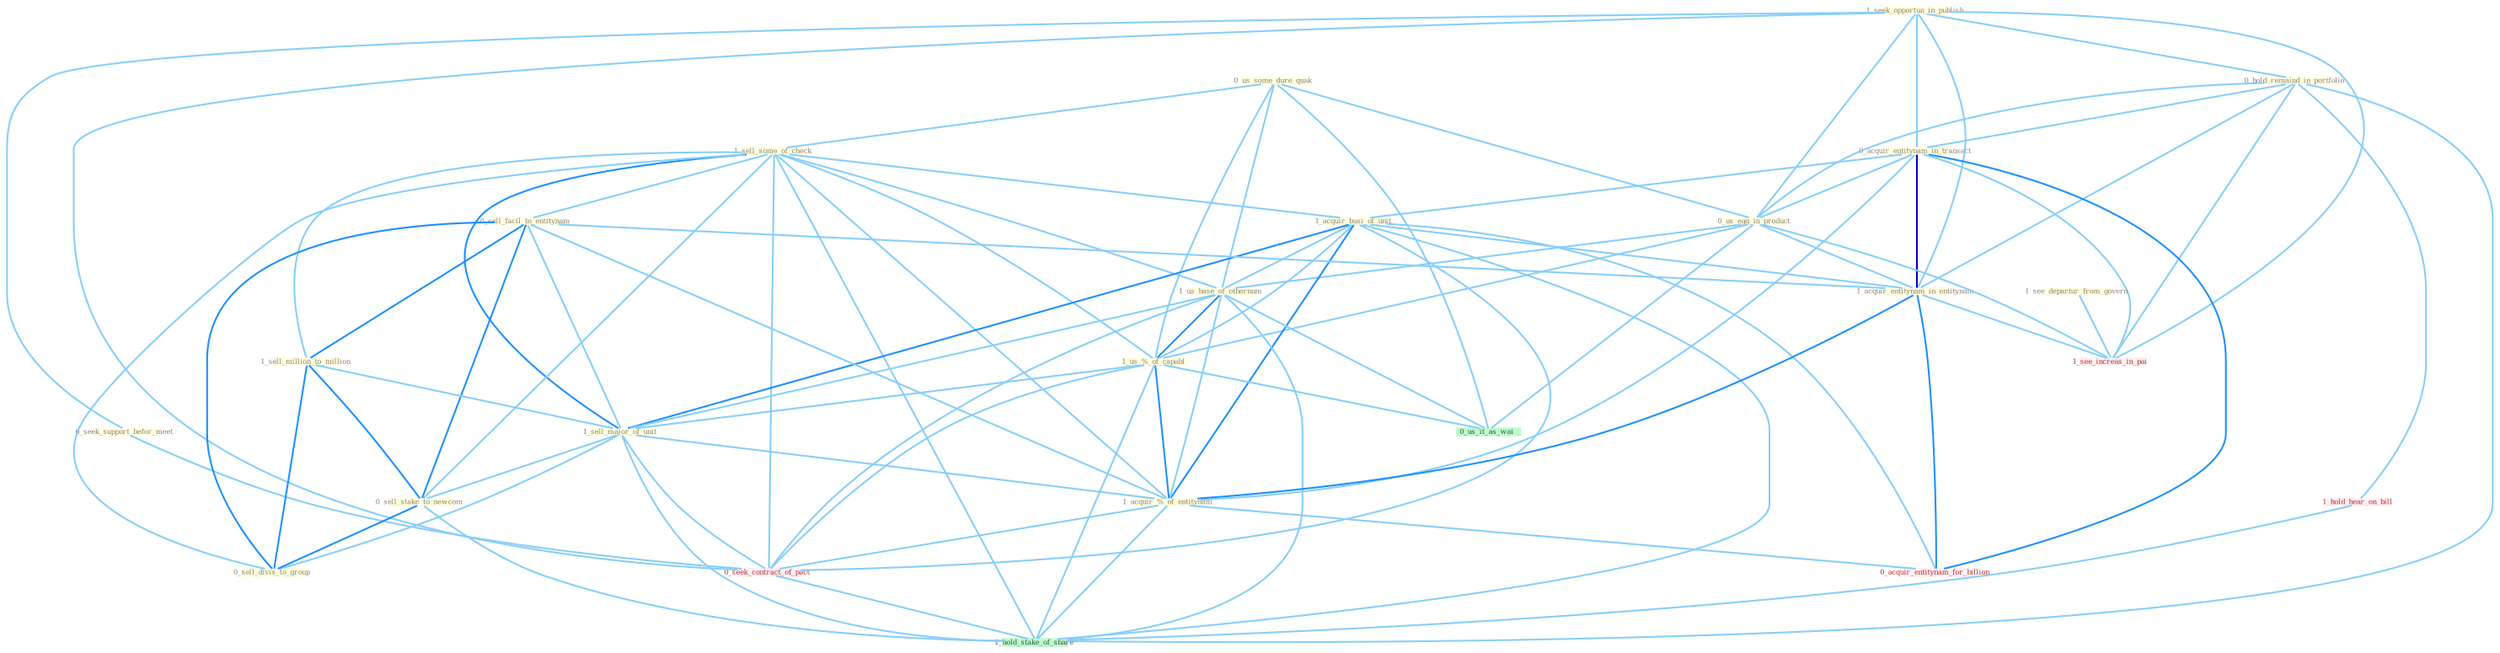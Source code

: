 Graph G{ 
    node
    [shape=polygon,style=filled,width=.5,height=.06,color="#BDFCC9",fixedsize=true,fontsize=4,
    fontcolor="#2f4f4f"];
    {node
    [color="#ffffe0", fontcolor="#8b7d6b"] "1_seek_opportun_in_publish " "0_us_some_dure_quak " "0_hold_remaind_in_portfolio " "0_acquir_entitynam_in_transact " "0_us_egg_in_product " "1_sell_some_of_check " "1_acquir_busi_of_unit " "0_seek_support_befor_meet " "0_sell_facil_to_entitynam " "1_sell_million_to_million " "1_us_base_of_othernum " "1_see_departur_from_govern " "1_us_%_of_capabl " "1_acquir_entitynam_in_entitynam " "1_sell_major_of_unit " "0_sell_stake_to_newcom " "0_sell_divis_to_group " "1_acquir_%_of_entitynam "}
{node [color="#fff0f5", fontcolor="#b22222"] "0_seek_contract_of_pact " "0_acquir_entitynam_for_billion " "1_see_increas_in_pai " "1_hold_hear_on_bill "}
edge [color="#B0E2FF"];

	"1_seek_opportun_in_publish " -- "0_hold_remaind_in_portfolio " [w="1", color="#87cefa" ];
	"1_seek_opportun_in_publish " -- "0_acquir_entitynam_in_transact " [w="1", color="#87cefa" ];
	"1_seek_opportun_in_publish " -- "0_us_egg_in_product " [w="1", color="#87cefa" ];
	"1_seek_opportun_in_publish " -- "0_seek_support_befor_meet " [w="1", color="#87cefa" ];
	"1_seek_opportun_in_publish " -- "1_acquir_entitynam_in_entitynam " [w="1", color="#87cefa" ];
	"1_seek_opportun_in_publish " -- "0_seek_contract_of_pact " [w="1", color="#87cefa" ];
	"1_seek_opportun_in_publish " -- "1_see_increas_in_pai " [w="1", color="#87cefa" ];
	"0_us_some_dure_quak " -- "0_us_egg_in_product " [w="1", color="#87cefa" ];
	"0_us_some_dure_quak " -- "1_sell_some_of_check " [w="1", color="#87cefa" ];
	"0_us_some_dure_quak " -- "1_us_base_of_othernum " [w="1", color="#87cefa" ];
	"0_us_some_dure_quak " -- "1_us_%_of_capabl " [w="1", color="#87cefa" ];
	"0_us_some_dure_quak " -- "0_us_it_as_wai " [w="1", color="#87cefa" ];
	"0_hold_remaind_in_portfolio " -- "0_acquir_entitynam_in_transact " [w="1", color="#87cefa" ];
	"0_hold_remaind_in_portfolio " -- "0_us_egg_in_product " [w="1", color="#87cefa" ];
	"0_hold_remaind_in_portfolio " -- "1_acquir_entitynam_in_entitynam " [w="1", color="#87cefa" ];
	"0_hold_remaind_in_portfolio " -- "1_see_increas_in_pai " [w="1", color="#87cefa" ];
	"0_hold_remaind_in_portfolio " -- "1_hold_hear_on_bill " [w="1", color="#87cefa" ];
	"0_hold_remaind_in_portfolio " -- "1_hold_stake_of_share " [w="1", color="#87cefa" ];
	"0_acquir_entitynam_in_transact " -- "0_us_egg_in_product " [w="1", color="#87cefa" ];
	"0_acquir_entitynam_in_transact " -- "1_acquir_busi_of_unit " [w="1", color="#87cefa" ];
	"0_acquir_entitynam_in_transact " -- "1_acquir_entitynam_in_entitynam " [w="3", color="#0000cd" , len=0.6];
	"0_acquir_entitynam_in_transact " -- "1_acquir_%_of_entitynam " [w="1", color="#87cefa" ];
	"0_acquir_entitynam_in_transact " -- "0_acquir_entitynam_for_billion " [w="2", color="#1e90ff" , len=0.8];
	"0_acquir_entitynam_in_transact " -- "1_see_increas_in_pai " [w="1", color="#87cefa" ];
	"0_us_egg_in_product " -- "1_us_base_of_othernum " [w="1", color="#87cefa" ];
	"0_us_egg_in_product " -- "1_us_%_of_capabl " [w="1", color="#87cefa" ];
	"0_us_egg_in_product " -- "1_acquir_entitynam_in_entitynam " [w="1", color="#87cefa" ];
	"0_us_egg_in_product " -- "0_us_it_as_wai " [w="1", color="#87cefa" ];
	"0_us_egg_in_product " -- "1_see_increas_in_pai " [w="1", color="#87cefa" ];
	"1_sell_some_of_check " -- "1_acquir_busi_of_unit " [w="1", color="#87cefa" ];
	"1_sell_some_of_check " -- "0_sell_facil_to_entitynam " [w="1", color="#87cefa" ];
	"1_sell_some_of_check " -- "1_sell_million_to_million " [w="1", color="#87cefa" ];
	"1_sell_some_of_check " -- "1_us_base_of_othernum " [w="1", color="#87cefa" ];
	"1_sell_some_of_check " -- "1_us_%_of_capabl " [w="1", color="#87cefa" ];
	"1_sell_some_of_check " -- "1_sell_major_of_unit " [w="2", color="#1e90ff" , len=0.8];
	"1_sell_some_of_check " -- "0_sell_stake_to_newcom " [w="1", color="#87cefa" ];
	"1_sell_some_of_check " -- "0_sell_divis_to_group " [w="1", color="#87cefa" ];
	"1_sell_some_of_check " -- "1_acquir_%_of_entitynam " [w="1", color="#87cefa" ];
	"1_sell_some_of_check " -- "0_seek_contract_of_pact " [w="1", color="#87cefa" ];
	"1_sell_some_of_check " -- "1_hold_stake_of_share " [w="1", color="#87cefa" ];
	"1_acquir_busi_of_unit " -- "1_us_base_of_othernum " [w="1", color="#87cefa" ];
	"1_acquir_busi_of_unit " -- "1_us_%_of_capabl " [w="1", color="#87cefa" ];
	"1_acquir_busi_of_unit " -- "1_acquir_entitynam_in_entitynam " [w="1", color="#87cefa" ];
	"1_acquir_busi_of_unit " -- "1_sell_major_of_unit " [w="2", color="#1e90ff" , len=0.8];
	"1_acquir_busi_of_unit " -- "1_acquir_%_of_entitynam " [w="2", color="#1e90ff" , len=0.8];
	"1_acquir_busi_of_unit " -- "0_seek_contract_of_pact " [w="1", color="#87cefa" ];
	"1_acquir_busi_of_unit " -- "0_acquir_entitynam_for_billion " [w="1", color="#87cefa" ];
	"1_acquir_busi_of_unit " -- "1_hold_stake_of_share " [w="1", color="#87cefa" ];
	"0_seek_support_befor_meet " -- "0_seek_contract_of_pact " [w="1", color="#87cefa" ];
	"0_sell_facil_to_entitynam " -- "1_sell_million_to_million " [w="2", color="#1e90ff" , len=0.8];
	"0_sell_facil_to_entitynam " -- "1_acquir_entitynam_in_entitynam " [w="1", color="#87cefa" ];
	"0_sell_facil_to_entitynam " -- "1_sell_major_of_unit " [w="1", color="#87cefa" ];
	"0_sell_facil_to_entitynam " -- "0_sell_stake_to_newcom " [w="2", color="#1e90ff" , len=0.8];
	"0_sell_facil_to_entitynam " -- "0_sell_divis_to_group " [w="2", color="#1e90ff" , len=0.8];
	"0_sell_facil_to_entitynam " -- "1_acquir_%_of_entitynam " [w="1", color="#87cefa" ];
	"1_sell_million_to_million " -- "1_sell_major_of_unit " [w="1", color="#87cefa" ];
	"1_sell_million_to_million " -- "0_sell_stake_to_newcom " [w="2", color="#1e90ff" , len=0.8];
	"1_sell_million_to_million " -- "0_sell_divis_to_group " [w="2", color="#1e90ff" , len=0.8];
	"1_us_base_of_othernum " -- "1_us_%_of_capabl " [w="2", color="#1e90ff" , len=0.8];
	"1_us_base_of_othernum " -- "1_sell_major_of_unit " [w="1", color="#87cefa" ];
	"1_us_base_of_othernum " -- "1_acquir_%_of_entitynam " [w="1", color="#87cefa" ];
	"1_us_base_of_othernum " -- "0_seek_contract_of_pact " [w="1", color="#87cefa" ];
	"1_us_base_of_othernum " -- "0_us_it_as_wai " [w="1", color="#87cefa" ];
	"1_us_base_of_othernum " -- "1_hold_stake_of_share " [w="1", color="#87cefa" ];
	"1_see_departur_from_govern " -- "1_see_increas_in_pai " [w="1", color="#87cefa" ];
	"1_us_%_of_capabl " -- "1_sell_major_of_unit " [w="1", color="#87cefa" ];
	"1_us_%_of_capabl " -- "1_acquir_%_of_entitynam " [w="2", color="#1e90ff" , len=0.8];
	"1_us_%_of_capabl " -- "0_seek_contract_of_pact " [w="1", color="#87cefa" ];
	"1_us_%_of_capabl " -- "0_us_it_as_wai " [w="1", color="#87cefa" ];
	"1_us_%_of_capabl " -- "1_hold_stake_of_share " [w="1", color="#87cefa" ];
	"1_acquir_entitynam_in_entitynam " -- "1_acquir_%_of_entitynam " [w="2", color="#1e90ff" , len=0.8];
	"1_acquir_entitynam_in_entitynam " -- "0_acquir_entitynam_for_billion " [w="2", color="#1e90ff" , len=0.8];
	"1_acquir_entitynam_in_entitynam " -- "1_see_increas_in_pai " [w="1", color="#87cefa" ];
	"1_sell_major_of_unit " -- "0_sell_stake_to_newcom " [w="1", color="#87cefa" ];
	"1_sell_major_of_unit " -- "0_sell_divis_to_group " [w="1", color="#87cefa" ];
	"1_sell_major_of_unit " -- "1_acquir_%_of_entitynam " [w="1", color="#87cefa" ];
	"1_sell_major_of_unit " -- "0_seek_contract_of_pact " [w="1", color="#87cefa" ];
	"1_sell_major_of_unit " -- "1_hold_stake_of_share " [w="1", color="#87cefa" ];
	"0_sell_stake_to_newcom " -- "0_sell_divis_to_group " [w="2", color="#1e90ff" , len=0.8];
	"0_sell_stake_to_newcom " -- "1_hold_stake_of_share " [w="1", color="#87cefa" ];
	"1_acquir_%_of_entitynam " -- "0_seek_contract_of_pact " [w="1", color="#87cefa" ];
	"1_acquir_%_of_entitynam " -- "0_acquir_entitynam_for_billion " [w="1", color="#87cefa" ];
	"1_acquir_%_of_entitynam " -- "1_hold_stake_of_share " [w="1", color="#87cefa" ];
	"0_seek_contract_of_pact " -- "1_hold_stake_of_share " [w="1", color="#87cefa" ];
	"1_hold_hear_on_bill " -- "1_hold_stake_of_share " [w="1", color="#87cefa" ];
}